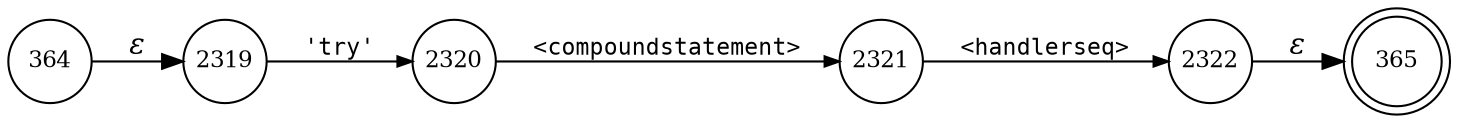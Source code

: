digraph ATN {
rankdir=LR;
s365[fontsize=11, label="365", shape=doublecircle, fixedsize=true, width=.6];
s2320[fontsize=11,label="2320", shape=circle, fixedsize=true, width=.55, peripheries=1];
s2321[fontsize=11,label="2321", shape=circle, fixedsize=true, width=.55, peripheries=1];
s2322[fontsize=11,label="2322", shape=circle, fixedsize=true, width=.55, peripheries=1];
s364[fontsize=11,label="364", shape=circle, fixedsize=true, width=.55, peripheries=1];
s2319[fontsize=11,label="2319", shape=circle, fixedsize=true, width=.55, peripheries=1];
s364 -> s2319 [fontname="Times-Italic", label="&epsilon;"];
s2319 -> s2320 [fontsize=11, fontname="Courier", arrowsize=.7, label = "'try'", arrowhead = normal];
s2320 -> s2321 [fontsize=11, fontname="Courier", arrowsize=.7, label = "<compoundstatement>", arrowhead = normal];
s2321 -> s2322 [fontsize=11, fontname="Courier", arrowsize=.7, label = "<handlerseq>", arrowhead = normal];
s2322 -> s365 [fontname="Times-Italic", label="&epsilon;"];
}